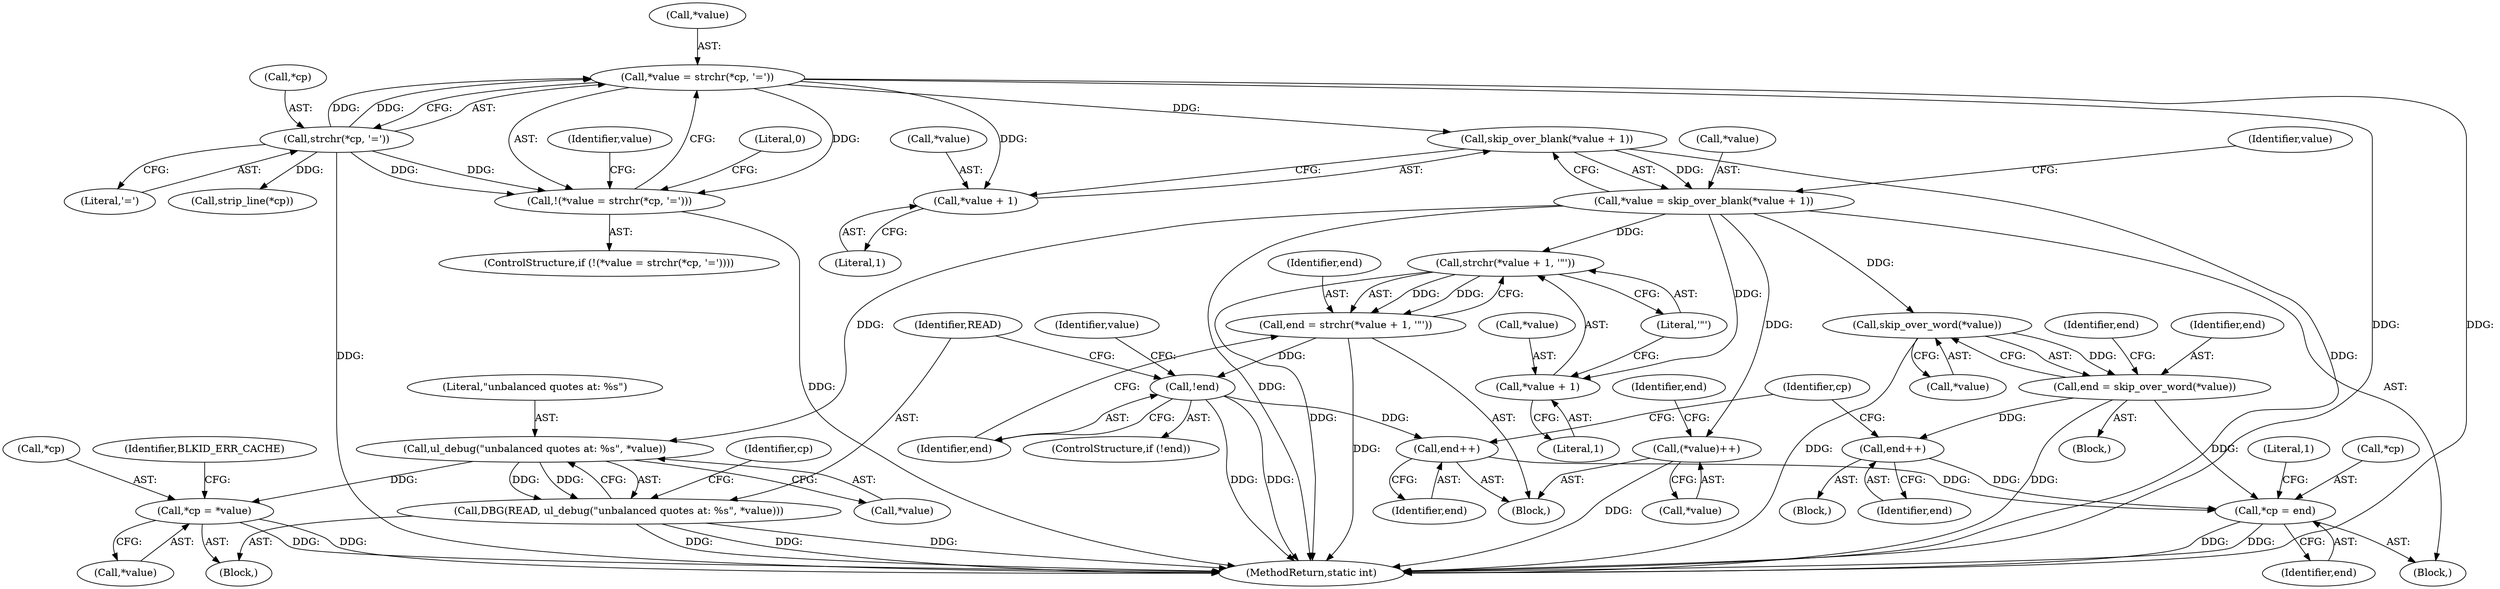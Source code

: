 digraph "1_util-linux_89e90ae7b2826110ea28c1c0eb8e7c56c3907bdc@API" {
"1000120" [label="(Call,*value = strchr(*cp, '='))"];
"1000123" [label="(Call,strchr(*cp, '='))"];
"1000119" [label="(Call,!(*value = strchr(*cp, '=')))"];
"1000143" [label="(Call,skip_over_blank(*value + 1))"];
"1000140" [label="(Call,*value = skip_over_blank(*value + 1))"];
"1000157" [label="(Call,strchr(*value + 1, '\"'))"];
"1000155" [label="(Call,end = strchr(*value + 1, '\"'))"];
"1000164" [label="(Call,!end)"];
"1000188" [label="(Call,end++)"];
"1000207" [label="(Call,*cp = end)"];
"1000158" [label="(Call,*value + 1)"];
"1000169" [label="(Call,ul_debug(\"unbalanced quotes at: %s\", *value))"];
"1000167" [label="(Call,DBG(READ, ul_debug(\"unbalanced quotes at: %s\", *value)))"];
"1000173" [label="(Call,*cp = *value)"];
"1000181" [label="(Call,(*value)++)"];
"1000194" [label="(Call,skip_over_word(*value))"];
"1000192" [label="(Call,end = skip_over_word(*value))"];
"1000205" [label="(Call,end++)"];
"1000144" [label="(Call,*value + 1)"];
"1000189" [label="(Identifier,end)"];
"1000206" [label="(Identifier,end)"];
"1000170" [label="(Literal,\"unbalanced quotes at: %s\")"];
"1000182" [label="(Call,*value)"];
"1000199" [label="(Identifier,end)"];
"1000163" [label="(ControlStructure,if (!end))"];
"1000145" [label="(Call,*value)"];
"1000157" [label="(Call,strchr(*value + 1, '\"'))"];
"1000167" [label="(Call,DBG(READ, ul_debug(\"unbalanced quotes at: %s\", *value)))"];
"1000120" [label="(Call,*value = strchr(*cp, '='))"];
"1000144" [label="(Call,*value + 1)"];
"1000194" [label="(Call,skip_over_word(*value))"];
"1000166" [label="(Block,)"];
"1000180" [label="(Identifier,BLKID_ERR_CACHE)"];
"1000212" [label="(Literal,1)"];
"1000205" [label="(Call,end++)"];
"1000119" [label="(Call,!(*value = strchr(*cp, '=')))"];
"1000174" [label="(Call,*cp)"];
"1000124" [label="(Call,*cp)"];
"1000213" [label="(MethodReturn,static int)"];
"1000118" [label="(ControlStructure,if (!(*value = strchr(*cp, '='))))"];
"1000141" [label="(Call,*value)"];
"1000207" [label="(Call,*cp = end)"];
"1000193" [label="(Identifier,end)"];
"1000173" [label="(Call,*cp = *value)"];
"1000123" [label="(Call,strchr(*cp, '='))"];
"1000191" [label="(Block,)"];
"1000186" [label="(Identifier,end)"];
"1000208" [label="(Call,*cp)"];
"1000137" [label="(Call,strip_line(*cp))"];
"1000156" [label="(Identifier,end)"];
"1000168" [label="(Identifier,READ)"];
"1000152" [label="(Identifier,value)"];
"1000176" [label="(Call,*value)"];
"1000147" [label="(Literal,1)"];
"1000200" [label="(Block,)"];
"1000159" [label="(Call,*value)"];
"1000128" [label="(Literal,0)"];
"1000165" [label="(Identifier,end)"];
"1000175" [label="(Identifier,cp)"];
"1000192" [label="(Call,end = skip_over_word(*value))"];
"1000183" [label="(Identifier,value)"];
"1000158" [label="(Call,*value + 1)"];
"1000210" [label="(Identifier,end)"];
"1000161" [label="(Literal,1)"];
"1000195" [label="(Call,*value)"];
"1000181" [label="(Call,(*value)++)"];
"1000209" [label="(Identifier,cp)"];
"1000121" [label="(Call,*value)"];
"1000155" [label="(Call,end = strchr(*value + 1, '\"'))"];
"1000169" [label="(Call,ul_debug(\"unbalanced quotes at: %s\", *value))"];
"1000154" [label="(Block,)"];
"1000143" [label="(Call,skip_over_blank(*value + 1))"];
"1000162" [label="(Literal,'\"')"];
"1000164" [label="(Call,!end)"];
"1000171" [label="(Call,*value)"];
"1000126" [label="(Literal,'=')"];
"1000104" [label="(Block,)"];
"1000132" [label="(Identifier,value)"];
"1000140" [label="(Call,*value = skip_over_blank(*value + 1))"];
"1000188" [label="(Call,end++)"];
"1000120" -> "1000119"  [label="AST: "];
"1000120" -> "1000123"  [label="CFG: "];
"1000121" -> "1000120"  [label="AST: "];
"1000123" -> "1000120"  [label="AST: "];
"1000119" -> "1000120"  [label="CFG: "];
"1000120" -> "1000213"  [label="DDG: "];
"1000120" -> "1000213"  [label="DDG: "];
"1000120" -> "1000119"  [label="DDG: "];
"1000123" -> "1000120"  [label="DDG: "];
"1000123" -> "1000120"  [label="DDG: "];
"1000120" -> "1000143"  [label="DDG: "];
"1000120" -> "1000144"  [label="DDG: "];
"1000123" -> "1000126"  [label="CFG: "];
"1000124" -> "1000123"  [label="AST: "];
"1000126" -> "1000123"  [label="AST: "];
"1000123" -> "1000213"  [label="DDG: "];
"1000123" -> "1000119"  [label="DDG: "];
"1000123" -> "1000119"  [label="DDG: "];
"1000123" -> "1000137"  [label="DDG: "];
"1000119" -> "1000118"  [label="AST: "];
"1000128" -> "1000119"  [label="CFG: "];
"1000132" -> "1000119"  [label="CFG: "];
"1000119" -> "1000213"  [label="DDG: "];
"1000143" -> "1000140"  [label="AST: "];
"1000143" -> "1000144"  [label="CFG: "];
"1000144" -> "1000143"  [label="AST: "];
"1000140" -> "1000143"  [label="CFG: "];
"1000143" -> "1000213"  [label="DDG: "];
"1000143" -> "1000140"  [label="DDG: "];
"1000140" -> "1000104"  [label="AST: "];
"1000141" -> "1000140"  [label="AST: "];
"1000152" -> "1000140"  [label="CFG: "];
"1000140" -> "1000213"  [label="DDG: "];
"1000140" -> "1000157"  [label="DDG: "];
"1000140" -> "1000158"  [label="DDG: "];
"1000140" -> "1000169"  [label="DDG: "];
"1000140" -> "1000181"  [label="DDG: "];
"1000140" -> "1000194"  [label="DDG: "];
"1000157" -> "1000155"  [label="AST: "];
"1000157" -> "1000162"  [label="CFG: "];
"1000158" -> "1000157"  [label="AST: "];
"1000162" -> "1000157"  [label="AST: "];
"1000155" -> "1000157"  [label="CFG: "];
"1000157" -> "1000213"  [label="DDG: "];
"1000157" -> "1000155"  [label="DDG: "];
"1000157" -> "1000155"  [label="DDG: "];
"1000155" -> "1000154"  [label="AST: "];
"1000156" -> "1000155"  [label="AST: "];
"1000165" -> "1000155"  [label="CFG: "];
"1000155" -> "1000213"  [label="DDG: "];
"1000155" -> "1000164"  [label="DDG: "];
"1000164" -> "1000163"  [label="AST: "];
"1000164" -> "1000165"  [label="CFG: "];
"1000165" -> "1000164"  [label="AST: "];
"1000168" -> "1000164"  [label="CFG: "];
"1000183" -> "1000164"  [label="CFG: "];
"1000164" -> "1000213"  [label="DDG: "];
"1000164" -> "1000213"  [label="DDG: "];
"1000164" -> "1000188"  [label="DDG: "];
"1000188" -> "1000154"  [label="AST: "];
"1000188" -> "1000189"  [label="CFG: "];
"1000189" -> "1000188"  [label="AST: "];
"1000209" -> "1000188"  [label="CFG: "];
"1000188" -> "1000207"  [label="DDG: "];
"1000207" -> "1000104"  [label="AST: "];
"1000207" -> "1000210"  [label="CFG: "];
"1000208" -> "1000207"  [label="AST: "];
"1000210" -> "1000207"  [label="AST: "];
"1000212" -> "1000207"  [label="CFG: "];
"1000207" -> "1000213"  [label="DDG: "];
"1000207" -> "1000213"  [label="DDG: "];
"1000205" -> "1000207"  [label="DDG: "];
"1000192" -> "1000207"  [label="DDG: "];
"1000158" -> "1000161"  [label="CFG: "];
"1000159" -> "1000158"  [label="AST: "];
"1000161" -> "1000158"  [label="AST: "];
"1000162" -> "1000158"  [label="CFG: "];
"1000169" -> "1000167"  [label="AST: "];
"1000169" -> "1000171"  [label="CFG: "];
"1000170" -> "1000169"  [label="AST: "];
"1000171" -> "1000169"  [label="AST: "];
"1000167" -> "1000169"  [label="CFG: "];
"1000169" -> "1000167"  [label="DDG: "];
"1000169" -> "1000167"  [label="DDG: "];
"1000169" -> "1000173"  [label="DDG: "];
"1000167" -> "1000166"  [label="AST: "];
"1000168" -> "1000167"  [label="AST: "];
"1000175" -> "1000167"  [label="CFG: "];
"1000167" -> "1000213"  [label="DDG: "];
"1000167" -> "1000213"  [label="DDG: "];
"1000167" -> "1000213"  [label="DDG: "];
"1000173" -> "1000166"  [label="AST: "];
"1000173" -> "1000176"  [label="CFG: "];
"1000174" -> "1000173"  [label="AST: "];
"1000176" -> "1000173"  [label="AST: "];
"1000180" -> "1000173"  [label="CFG: "];
"1000173" -> "1000213"  [label="DDG: "];
"1000173" -> "1000213"  [label="DDG: "];
"1000181" -> "1000154"  [label="AST: "];
"1000181" -> "1000182"  [label="CFG: "];
"1000182" -> "1000181"  [label="AST: "];
"1000186" -> "1000181"  [label="CFG: "];
"1000181" -> "1000213"  [label="DDG: "];
"1000194" -> "1000192"  [label="AST: "];
"1000194" -> "1000195"  [label="CFG: "];
"1000195" -> "1000194"  [label="AST: "];
"1000192" -> "1000194"  [label="CFG: "];
"1000194" -> "1000213"  [label="DDG: "];
"1000194" -> "1000192"  [label="DDG: "];
"1000192" -> "1000191"  [label="AST: "];
"1000193" -> "1000192"  [label="AST: "];
"1000199" -> "1000192"  [label="CFG: "];
"1000192" -> "1000213"  [label="DDG: "];
"1000192" -> "1000205"  [label="DDG: "];
"1000205" -> "1000200"  [label="AST: "];
"1000205" -> "1000206"  [label="CFG: "];
"1000206" -> "1000205"  [label="AST: "];
"1000209" -> "1000205"  [label="CFG: "];
"1000144" -> "1000147"  [label="CFG: "];
"1000145" -> "1000144"  [label="AST: "];
"1000147" -> "1000144"  [label="AST: "];
}
